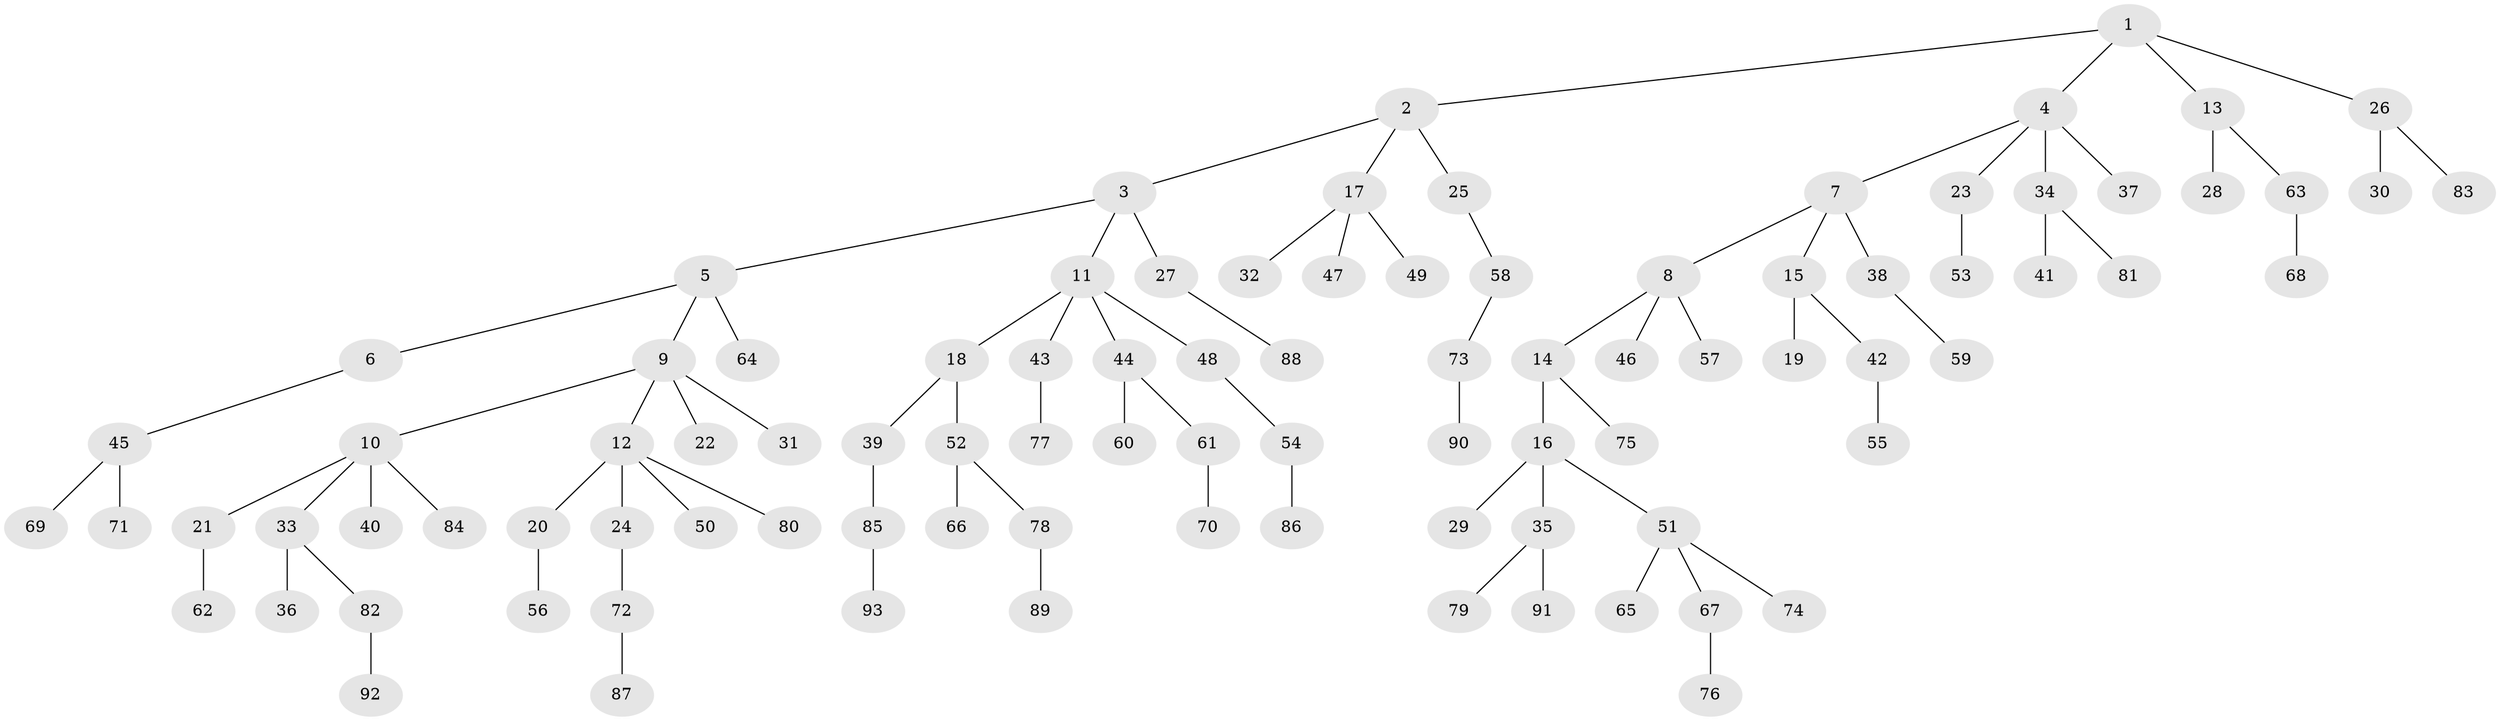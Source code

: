 // Generated by graph-tools (version 1.1) at 2025/52/03/09/25 04:52:27]
// undirected, 93 vertices, 92 edges
graph export_dot {
graph [start="1"]
  node [color=gray90,style=filled];
  1;
  2;
  3;
  4;
  5;
  6;
  7;
  8;
  9;
  10;
  11;
  12;
  13;
  14;
  15;
  16;
  17;
  18;
  19;
  20;
  21;
  22;
  23;
  24;
  25;
  26;
  27;
  28;
  29;
  30;
  31;
  32;
  33;
  34;
  35;
  36;
  37;
  38;
  39;
  40;
  41;
  42;
  43;
  44;
  45;
  46;
  47;
  48;
  49;
  50;
  51;
  52;
  53;
  54;
  55;
  56;
  57;
  58;
  59;
  60;
  61;
  62;
  63;
  64;
  65;
  66;
  67;
  68;
  69;
  70;
  71;
  72;
  73;
  74;
  75;
  76;
  77;
  78;
  79;
  80;
  81;
  82;
  83;
  84;
  85;
  86;
  87;
  88;
  89;
  90;
  91;
  92;
  93;
  1 -- 2;
  1 -- 4;
  1 -- 13;
  1 -- 26;
  2 -- 3;
  2 -- 17;
  2 -- 25;
  3 -- 5;
  3 -- 11;
  3 -- 27;
  4 -- 7;
  4 -- 23;
  4 -- 34;
  4 -- 37;
  5 -- 6;
  5 -- 9;
  5 -- 64;
  6 -- 45;
  7 -- 8;
  7 -- 15;
  7 -- 38;
  8 -- 14;
  8 -- 46;
  8 -- 57;
  9 -- 10;
  9 -- 12;
  9 -- 22;
  9 -- 31;
  10 -- 21;
  10 -- 33;
  10 -- 40;
  10 -- 84;
  11 -- 18;
  11 -- 43;
  11 -- 44;
  11 -- 48;
  12 -- 20;
  12 -- 24;
  12 -- 50;
  12 -- 80;
  13 -- 28;
  13 -- 63;
  14 -- 16;
  14 -- 75;
  15 -- 19;
  15 -- 42;
  16 -- 29;
  16 -- 35;
  16 -- 51;
  17 -- 32;
  17 -- 47;
  17 -- 49;
  18 -- 39;
  18 -- 52;
  20 -- 56;
  21 -- 62;
  23 -- 53;
  24 -- 72;
  25 -- 58;
  26 -- 30;
  26 -- 83;
  27 -- 88;
  33 -- 36;
  33 -- 82;
  34 -- 41;
  34 -- 81;
  35 -- 79;
  35 -- 91;
  38 -- 59;
  39 -- 85;
  42 -- 55;
  43 -- 77;
  44 -- 60;
  44 -- 61;
  45 -- 69;
  45 -- 71;
  48 -- 54;
  51 -- 65;
  51 -- 67;
  51 -- 74;
  52 -- 66;
  52 -- 78;
  54 -- 86;
  58 -- 73;
  61 -- 70;
  63 -- 68;
  67 -- 76;
  72 -- 87;
  73 -- 90;
  78 -- 89;
  82 -- 92;
  85 -- 93;
}
